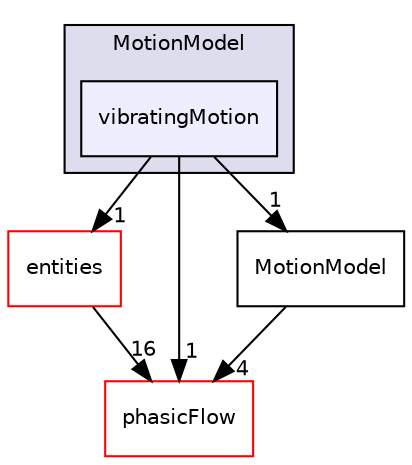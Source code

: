 digraph "src/MotionModel/vibratingMotion" {
  compound=true
  node [ fontsize="10", fontname="Helvetica"];
  edge [ labelfontsize="10", labelfontname="Helvetica"];
  subgraph clusterdir_47ec108d6cccce3c0382fd3240a6cec7 {
    graph [ bgcolor="#ddddee", pencolor="black", label="MotionModel" fontname="Helvetica", fontsize="10", URL="dir_47ec108d6cccce3c0382fd3240a6cec7.html"]
  dir_a2cca99c35024c251f1963ba0f8f274b [shape=box, label="vibratingMotion", style="filled", fillcolor="#eeeeff", pencolor="black", URL="dir_a2cca99c35024c251f1963ba0f8f274b.html"];
  }
  dir_dfffb364e858dce2ad53d04d398ac8d4 [shape=box label="entities" fillcolor="white" style="filled" color="red" URL="dir_dfffb364e858dce2ad53d04d398ac8d4.html"];
  dir_cd7a5046d028e114fc17b2ebc2bd02d2 [shape=box label="phasicFlow" fillcolor="white" style="filled" color="red" URL="dir_cd7a5046d028e114fc17b2ebc2bd02d2.html"];
  dir_affaf0a3e6a993f9f7cb2b52f691b125 [shape=box label="MotionModel" URL="dir_affaf0a3e6a993f9f7cb2b52f691b125.html"];
  dir_dfffb364e858dce2ad53d04d398ac8d4->dir_cd7a5046d028e114fc17b2ebc2bd02d2 [headlabel="16", labeldistance=1.5 headhref="dir_000051_000031.html"];
  dir_a2cca99c35024c251f1963ba0f8f274b->dir_dfffb364e858dce2ad53d04d398ac8d4 [headlabel="1", labeldistance=1.5 headhref="dir_000062_000051.html"];
  dir_a2cca99c35024c251f1963ba0f8f274b->dir_cd7a5046d028e114fc17b2ebc2bd02d2 [headlabel="1", labeldistance=1.5 headhref="dir_000062_000031.html"];
  dir_a2cca99c35024c251f1963ba0f8f274b->dir_affaf0a3e6a993f9f7cb2b52f691b125 [headlabel="1", labeldistance=1.5 headhref="dir_000062_000058.html"];
  dir_affaf0a3e6a993f9f7cb2b52f691b125->dir_cd7a5046d028e114fc17b2ebc2bd02d2 [headlabel="4", labeldistance=1.5 headhref="dir_000058_000031.html"];
}
